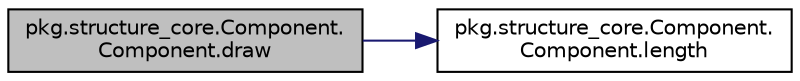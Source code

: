 digraph "pkg.structure_core.Component.Component.draw"
{
  edge [fontname="Helvetica",fontsize="10",labelfontname="Helvetica",labelfontsize="10"];
  node [fontname="Helvetica",fontsize="10",shape=record];
  rankdir="LR";
  Node7 [label="pkg.structure_core.Component.\lComponent.draw",height=0.2,width=0.4,color="black", fillcolor="grey75", style="filled", fontcolor="black"];
  Node7 -> Node8 [color="midnightblue",fontsize="10",style="solid",fontname="Helvetica"];
  Node8 [label="pkg.structure_core.Component.\lComponent.length",height=0.2,width=0.4,color="black", fillcolor="white", style="filled",URL="$classpkg_1_1structure__core_1_1_component_1_1_component.html#a905405a0cb01e1ad116ca22282f77f8c"];
}

